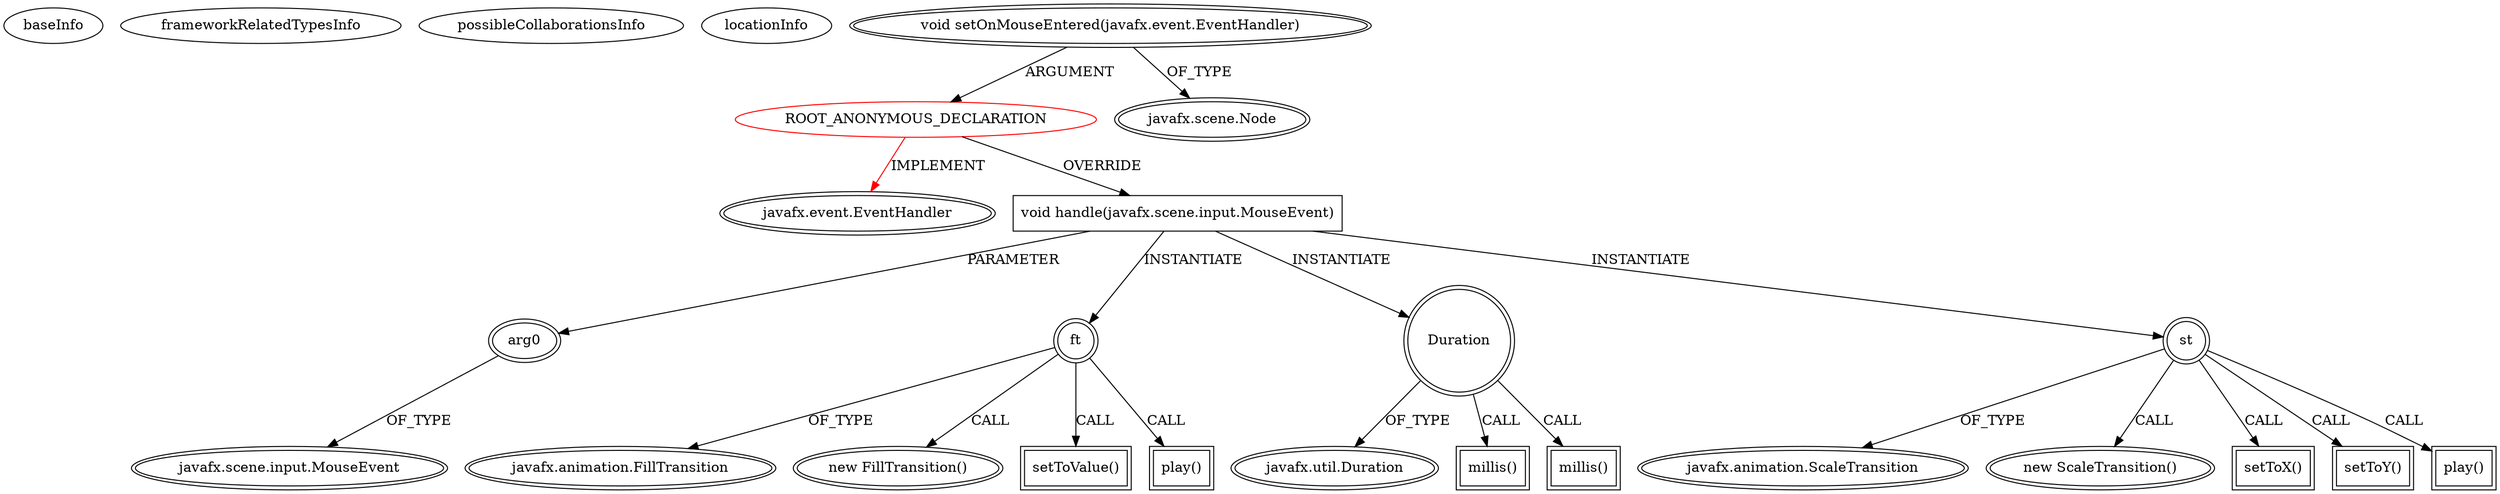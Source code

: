 digraph {
baseInfo[graphId=165,category="extension_graph",isAnonymous=true,possibleRelation=false]
frameworkRelatedTypesInfo[0="javafx.event.EventHandler"]
possibleCollaborationsInfo[]
locationInfo[projectName="BeayemX-ConnectGame",filePath="/BeayemX-ConnectGame/ConnectGame-master/src/states/game/MenuState.java",contextSignature="void enter()",graphId="165"]
0[label="ROOT_ANONYMOUS_DECLARATION",vertexType="ROOT_ANONYMOUS_DECLARATION",isFrameworkType=false,color=red]
1[label="javafx.event.EventHandler",vertexType="FRAMEWORK_INTERFACE_TYPE",isFrameworkType=true,peripheries=2]
2[label="void setOnMouseEntered(javafx.event.EventHandler)",vertexType="OUTSIDE_CALL",isFrameworkType=true,peripheries=2]
3[label="javafx.scene.Node",vertexType="FRAMEWORK_CLASS_TYPE",isFrameworkType=true,peripheries=2]
4[label="void handle(javafx.scene.input.MouseEvent)",vertexType="OVERRIDING_METHOD_DECLARATION",isFrameworkType=false,shape=box]
5[label="arg0",vertexType="PARAMETER_DECLARATION",isFrameworkType=true,peripheries=2]
6[label="javafx.scene.input.MouseEvent",vertexType="FRAMEWORK_CLASS_TYPE",isFrameworkType=true,peripheries=2]
8[label="ft",vertexType="VARIABLE_EXPRESION",isFrameworkType=true,peripheries=2,shape=circle]
9[label="javafx.animation.FillTransition",vertexType="FRAMEWORK_CLASS_TYPE",isFrameworkType=true,peripheries=2]
7[label="new FillTransition()",vertexType="CONSTRUCTOR_CALL",isFrameworkType=true,peripheries=2]
10[label="Duration",vertexType="VARIABLE_EXPRESION",isFrameworkType=true,peripheries=2,shape=circle]
12[label="javafx.util.Duration",vertexType="FRAMEWORK_CLASS_TYPE",isFrameworkType=true,peripheries=2]
11[label="millis()",vertexType="INSIDE_CALL",isFrameworkType=true,peripheries=2,shape=box]
14[label="setToValue()",vertexType="INSIDE_CALL",isFrameworkType=true,peripheries=2,shape=box]
16[label="play()",vertexType="INSIDE_CALL",isFrameworkType=true,peripheries=2,shape=box]
18[label="st",vertexType="VARIABLE_EXPRESION",isFrameworkType=true,peripheries=2,shape=circle]
19[label="javafx.animation.ScaleTransition",vertexType="FRAMEWORK_CLASS_TYPE",isFrameworkType=true,peripheries=2]
17[label="new ScaleTransition()",vertexType="CONSTRUCTOR_CALL",isFrameworkType=true,peripheries=2]
21[label="millis()",vertexType="INSIDE_CALL",isFrameworkType=true,peripheries=2,shape=box]
23[label="setToX()",vertexType="INSIDE_CALL",isFrameworkType=true,peripheries=2,shape=box]
25[label="setToY()",vertexType="INSIDE_CALL",isFrameworkType=true,peripheries=2,shape=box]
27[label="play()",vertexType="INSIDE_CALL",isFrameworkType=true,peripheries=2,shape=box]
0->1[label="IMPLEMENT",color=red]
2->0[label="ARGUMENT"]
2->3[label="OF_TYPE"]
0->4[label="OVERRIDE"]
5->6[label="OF_TYPE"]
4->5[label="PARAMETER"]
4->8[label="INSTANTIATE"]
8->9[label="OF_TYPE"]
8->7[label="CALL"]
4->10[label="INSTANTIATE"]
10->12[label="OF_TYPE"]
10->11[label="CALL"]
8->14[label="CALL"]
8->16[label="CALL"]
4->18[label="INSTANTIATE"]
18->19[label="OF_TYPE"]
18->17[label="CALL"]
10->21[label="CALL"]
18->23[label="CALL"]
18->25[label="CALL"]
18->27[label="CALL"]
}
